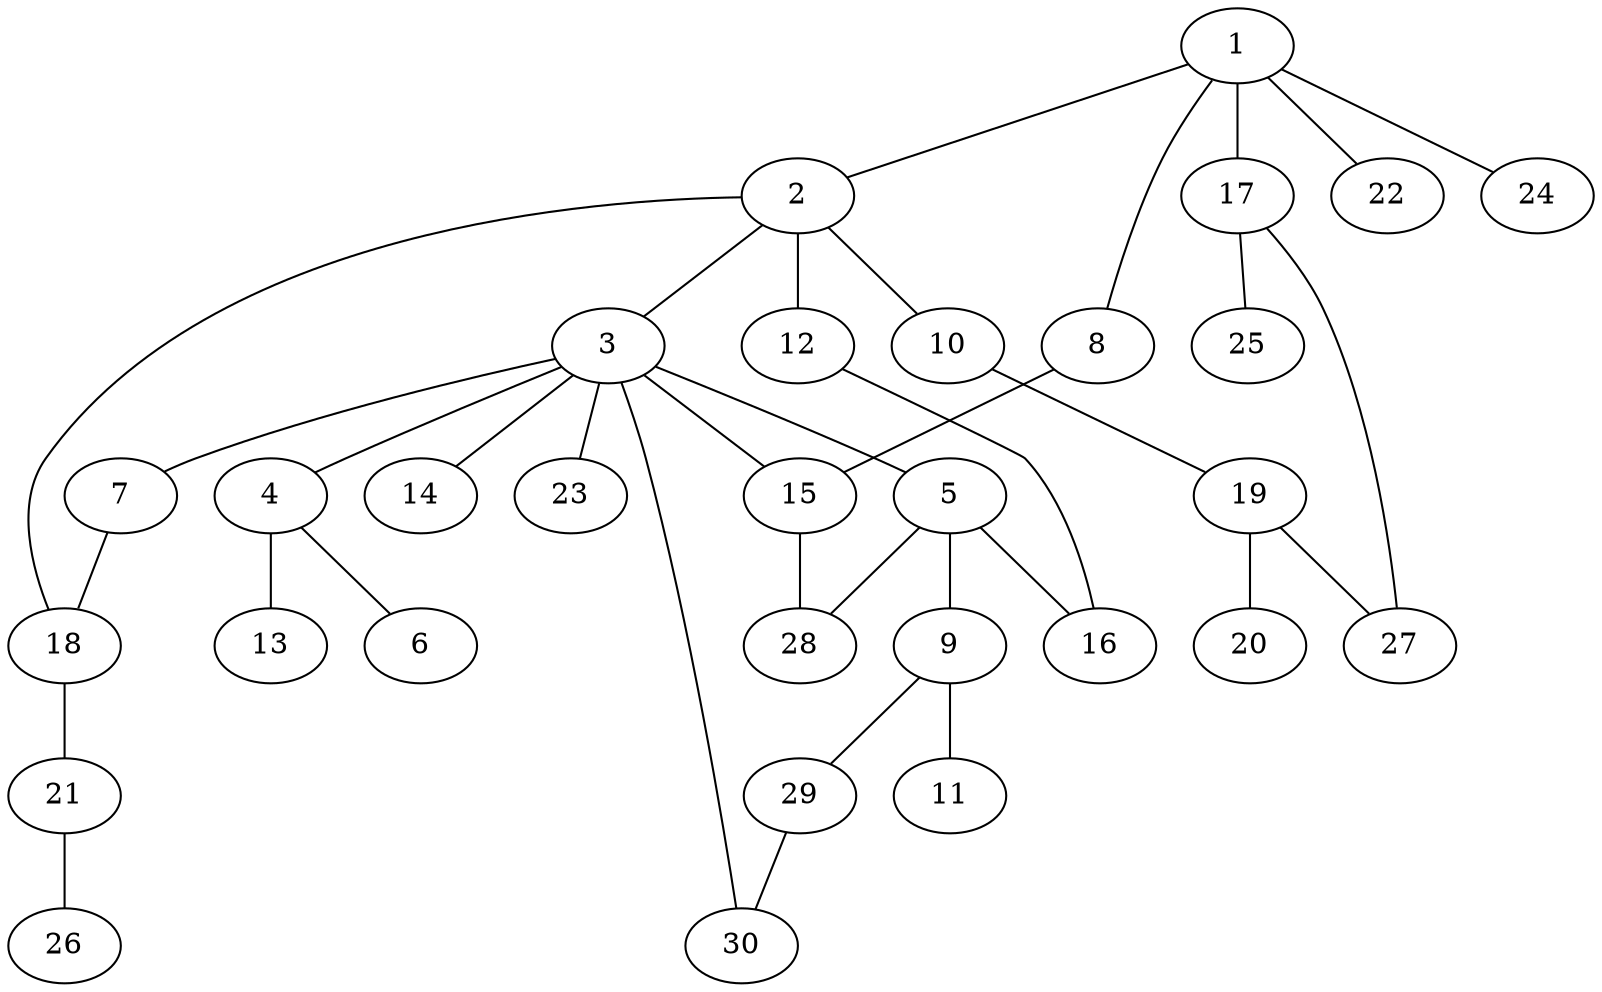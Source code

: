 graph graphname {1--2
1--8
1--17
1--22
1--24
2--3
2--10
2--12
2--18
3--4
3--5
3--7
3--14
3--15
3--23
3--30
4--6
4--13
5--9
5--16
5--28
7--18
8--15
9--11
9--29
10--19
12--16
15--28
17--25
17--27
18--21
19--20
19--27
21--26
29--30
}